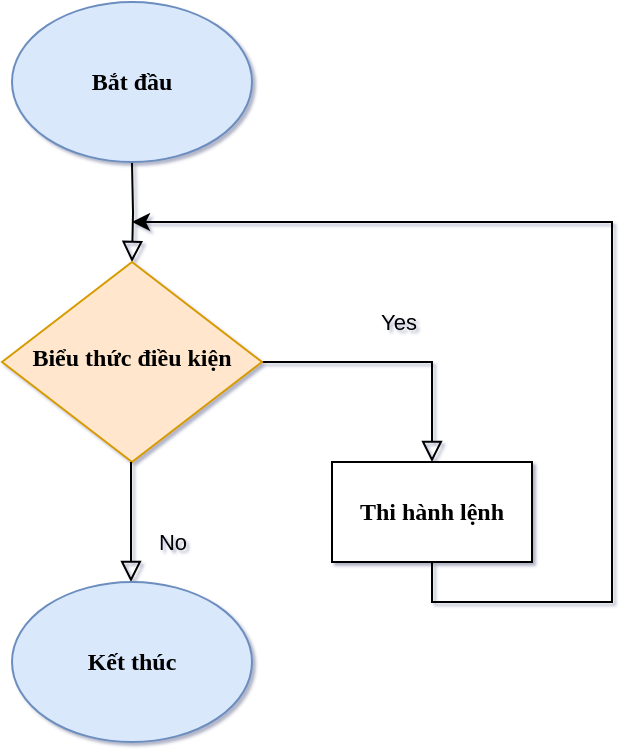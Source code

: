 <mxfile version="12.8.8" type="github" pages="3">
  <diagram id="C5RBs43oDa-KdzZeNtuy" name="While">
    <mxGraphModel dx="868" dy="482" grid="1" gridSize="10" guides="1" tooltips="1" connect="1" arrows="1" fold="1" page="1" pageScale="1" pageWidth="827" pageHeight="1169" background="none" math="0" shadow="1" extFonts="Montserrat^https://fonts.googleapis.com/css?family=Montserrat">
      <root>
        <mxCell id="WIyWlLk6GJQsqaUBKTNV-0" />
        <mxCell id="WIyWlLk6GJQsqaUBKTNV-1" parent="WIyWlLk6GJQsqaUBKTNV-0" />
        <mxCell id="WIyWlLk6GJQsqaUBKTNV-2" value="" style="rounded=0;html=1;jettySize=auto;orthogonalLoop=1;fontSize=11;endArrow=block;endFill=0;endSize=8;strokeWidth=1;shadow=0;labelBackgroundColor=none;edgeStyle=orthogonalEdgeStyle;" parent="WIyWlLk6GJQsqaUBKTNV-1" target="WIyWlLk6GJQsqaUBKTNV-6" edge="1">
          <mxGeometry relative="1" as="geometry">
            <mxPoint x="230" y="120" as="sourcePoint" />
          </mxGeometry>
        </mxCell>
        <mxCell id="WIyWlLk6GJQsqaUBKTNV-4" value="Yes" style="rounded=0;html=1;jettySize=auto;orthogonalLoop=1;fontSize=11;endArrow=block;endFill=0;endSize=8;strokeWidth=1;shadow=0;labelBackgroundColor=none;edgeStyle=orthogonalEdgeStyle;exitX=1;exitY=0.5;exitDx=0;exitDy=0;" parent="WIyWlLk6GJQsqaUBKTNV-1" source="WIyWlLk6GJQsqaUBKTNV-6" edge="1">
          <mxGeometry y="20" relative="1" as="geometry">
            <mxPoint as="offset" />
            <mxPoint x="350" y="220" as="sourcePoint" />
            <mxPoint x="380" y="270" as="targetPoint" />
            <Array as="points">
              <mxPoint x="380" y="220" />
              <mxPoint x="380" y="270" />
            </Array>
          </mxGeometry>
        </mxCell>
        <mxCell id="WIyWlLk6GJQsqaUBKTNV-6" value="Biểu thức điều kiện" style="rhombus;whiteSpace=wrap;html=1;shadow=0;fontFamily=Montserrat;fontSize=12;align=center;strokeWidth=1;spacing=6;spacingTop=-4;fillColor=#ffe6cc;strokeColor=#d79b00;fontStyle=1" parent="WIyWlLk6GJQsqaUBKTNV-1" vertex="1">
          <mxGeometry x="165" y="170" width="130" height="100" as="geometry" />
        </mxCell>
        <mxCell id="WIyWlLk6GJQsqaUBKTNV-8" value="No" style="rounded=0;html=1;jettySize=auto;orthogonalLoop=1;fontSize=11;endArrow=block;endFill=0;endSize=8;strokeWidth=1;shadow=0;labelBackgroundColor=none;edgeStyle=orthogonalEdgeStyle;" parent="WIyWlLk6GJQsqaUBKTNV-1" edge="1">
          <mxGeometry x="0.333" y="20" relative="1" as="geometry">
            <mxPoint as="offset" />
            <mxPoint x="229.5" y="270" as="sourcePoint" />
            <mxPoint x="229.5" y="330" as="targetPoint" />
            <Array as="points">
              <mxPoint x="230" y="310" />
              <mxPoint x="230" y="310" />
            </Array>
          </mxGeometry>
        </mxCell>
        <mxCell id="GtE277XBfW8h7fQtp_Nx-11" style="edgeStyle=orthogonalEdgeStyle;rounded=0;orthogonalLoop=1;jettySize=auto;html=1;exitX=0.5;exitY=1;exitDx=0;exitDy=0;fontFamily=Montserrat;" parent="WIyWlLk6GJQsqaUBKTNV-1" source="GtE277XBfW8h7fQtp_Nx-1" edge="1">
          <mxGeometry relative="1" as="geometry">
            <mxPoint x="230" y="150" as="targetPoint" />
            <Array as="points">
              <mxPoint x="380" y="340" />
              <mxPoint x="470" y="340" />
            </Array>
          </mxGeometry>
        </mxCell>
        <mxCell id="GtE277XBfW8h7fQtp_Nx-1" value="Thi hành lệnh" style="rounded=0;whiteSpace=wrap;html=1;fontFamily=Montserrat;fontStyle=1" parent="WIyWlLk6GJQsqaUBKTNV-1" vertex="1">
          <mxGeometry x="330" y="270" width="100" height="50" as="geometry" />
        </mxCell>
        <mxCell id="EhK6UsIN1_SRd0Rk6Phz-0" value="Bắt đầu" style="ellipse;whiteSpace=wrap;html=1;fontFamily=Montserrat;fillColor=#dae8fc;strokeColor=#6c8ebf;fontStyle=1" parent="WIyWlLk6GJQsqaUBKTNV-1" vertex="1">
          <mxGeometry x="170" y="40" width="120" height="80" as="geometry" />
        </mxCell>
        <mxCell id="EhK6UsIN1_SRd0Rk6Phz-1" value="Kết thúc" style="ellipse;whiteSpace=wrap;html=1;fontFamily=Montserrat;fontStyle=1;fillColor=#dae8fc;strokeColor=#6c8ebf;" parent="WIyWlLk6GJQsqaUBKTNV-1" vertex="1">
          <mxGeometry x="170" y="330" width="120" height="80" as="geometry" />
        </mxCell>
      </root>
    </mxGraphModel>
  </diagram>
  <diagram id="RcSDydnLxhVoHZ03yP0w" name="If">
    <mxGraphModel dx="1021" dy="567" grid="1" gridSize="10" guides="1" tooltips="1" connect="1" arrows="1" fold="1" page="1" pageScale="1" pageWidth="827" pageHeight="1169" math="0" shadow="0">
      <root>
        <mxCell id="R5Y7pU8FaHBBuP1s0Uci-0" />
        <mxCell id="R5Y7pU8FaHBBuP1s0Uci-1" parent="R5Y7pU8FaHBBuP1s0Uci-0" />
        <mxCell id="R5Y7pU8FaHBBuP1s0Uci-2" value="" style="rounded=0;html=1;jettySize=auto;orthogonalLoop=1;fontSize=11;endArrow=block;endFill=0;endSize=8;strokeWidth=1;shadow=0;labelBackgroundColor=none;edgeStyle=orthogonalEdgeStyle;" parent="R5Y7pU8FaHBBuP1s0Uci-1" target="R5Y7pU8FaHBBuP1s0Uci-5" edge="1">
          <mxGeometry relative="1" as="geometry">
            <mxPoint x="75" y="110" as="sourcePoint" />
          </mxGeometry>
        </mxCell>
        <mxCell id="R5Y7pU8FaHBBuP1s0Uci-4" value="Yes" style="rounded=0;html=1;jettySize=auto;orthogonalLoop=1;fontSize=11;endArrow=block;endFill=0;endSize=8;strokeWidth=1;shadow=0;labelBackgroundColor=none;edgeStyle=orthogonalEdgeStyle;exitX=1;exitY=0.5;exitDx=0;exitDy=0;entryX=0.5;entryY=0;entryDx=0;entryDy=0;" parent="R5Y7pU8FaHBBuP1s0Uci-1" source="R5Y7pU8FaHBBuP1s0Uci-5" target="R5Y7pU8FaHBBuP1s0Uci-9" edge="1">
          <mxGeometry y="20" relative="1" as="geometry">
            <mxPoint as="offset" />
            <mxPoint x="195" y="210" as="sourcePoint" />
            <mxPoint x="225" y="260" as="targetPoint" />
            <Array as="points">
              <mxPoint x="225" y="210" />
            </Array>
          </mxGeometry>
        </mxCell>
        <mxCell id="R5Y7pU8FaHBBuP1s0Uci-5" value="Biểu thức điều kiện" style="rhombus;whiteSpace=wrap;html=1;shadow=0;fontFamily=Montserrat;fontSize=12;align=center;strokeWidth=1;spacing=6;spacingTop=-4;fillColor=#ffe6cc;strokeColor=#d79b00;fontStyle=1" parent="R5Y7pU8FaHBBuP1s0Uci-1" vertex="1">
          <mxGeometry x="10" y="160" width="130" height="100" as="geometry" />
        </mxCell>
        <mxCell id="R5Y7pU8FaHBBuP1s0Uci-7" value="No" style="rounded=0;html=1;jettySize=auto;orthogonalLoop=1;fontSize=11;endArrow=block;endFill=0;endSize=8;strokeWidth=1;shadow=0;labelBackgroundColor=none;edgeStyle=orthogonalEdgeStyle;" parent="R5Y7pU8FaHBBuP1s0Uci-1" edge="1">
          <mxGeometry x="0.333" y="20" relative="1" as="geometry">
            <mxPoint as="offset" />
            <mxPoint x="74.5" y="260" as="sourcePoint" />
            <mxPoint x="75" y="310" as="targetPoint" />
            <Array as="points">
              <mxPoint x="75" y="300" />
              <mxPoint x="75" y="300" />
            </Array>
          </mxGeometry>
        </mxCell>
        <mxCell id="R5Y7pU8FaHBBuP1s0Uci-12" style="edgeStyle=orthogonalEdgeStyle;rounded=0;orthogonalLoop=1;jettySize=auto;html=1;exitX=0.5;exitY=1;exitDx=0;exitDy=0;" parent="R5Y7pU8FaHBBuP1s0Uci-1" source="R5Y7pU8FaHBBuP1s0Uci-9" edge="1">
          <mxGeometry relative="1" as="geometry">
            <mxPoint x="75" y="390" as="targetPoint" />
            <Array as="points">
              <mxPoint x="225" y="390" />
              <mxPoint x="75" y="390" />
            </Array>
          </mxGeometry>
        </mxCell>
        <mxCell id="R5Y7pU8FaHBBuP1s0Uci-9" value="Thi hành lệnh" style="rounded=0;whiteSpace=wrap;html=1;fontFamily=Montserrat;fontStyle=1" parent="R5Y7pU8FaHBBuP1s0Uci-1" vertex="1">
          <mxGeometry x="175" y="310" width="100" height="50" as="geometry" />
        </mxCell>
        <mxCell id="R5Y7pU8FaHBBuP1s0Uci-11" style="edgeStyle=orthogonalEdgeStyle;rounded=0;orthogonalLoop=1;jettySize=auto;html=1;exitX=0.5;exitY=1;exitDx=0;exitDy=0;entryX=0.5;entryY=0;entryDx=0;entryDy=0;" parent="R5Y7pU8FaHBBuP1s0Uci-1" source="R5Y7pU8FaHBBuP1s0Uci-10" edge="1">
          <mxGeometry relative="1" as="geometry">
            <mxPoint x="75" y="420" as="targetPoint" />
          </mxGeometry>
        </mxCell>
        <mxCell id="R5Y7pU8FaHBBuP1s0Uci-10" value="Thi hành lệnh" style="rounded=0;whiteSpace=wrap;html=1;fontFamily=Montserrat;fontStyle=1" parent="R5Y7pU8FaHBBuP1s0Uci-1" vertex="1">
          <mxGeometry x="25" y="310" width="100" height="50" as="geometry" />
        </mxCell>
        <mxCell id="R5Y7pU8FaHBBuP1s0Uci-13" value="" style="rounded=0;html=1;jettySize=auto;orthogonalLoop=1;fontSize=11;endArrow=block;endFill=0;endSize=8;strokeWidth=1;shadow=0;labelBackgroundColor=none;edgeStyle=orthogonalEdgeStyle;" parent="R5Y7pU8FaHBBuP1s0Uci-1" target="R5Y7pU8FaHBBuP1s0Uci-16" edge="1">
          <mxGeometry relative="1" as="geometry">
            <mxPoint x="225" y="600" as="sourcePoint" />
          </mxGeometry>
        </mxCell>
        <mxCell id="R5Y7pU8FaHBBuP1s0Uci-15" value="Yes" style="rounded=0;html=1;jettySize=auto;orthogonalLoop=1;fontSize=11;endArrow=block;endFill=0;endSize=8;strokeWidth=1;shadow=0;labelBackgroundColor=none;edgeStyle=orthogonalEdgeStyle;exitX=1;exitY=0.5;exitDx=0;exitDy=0;entryX=0.5;entryY=0;entryDx=0;entryDy=0;" parent="R5Y7pU8FaHBBuP1s0Uci-1" source="R5Y7pU8FaHBBuP1s0Uci-16" target="R5Y7pU8FaHBBuP1s0Uci-30" edge="1">
          <mxGeometry y="20" relative="1" as="geometry">
            <mxPoint as="offset" />
            <mxPoint x="345" y="700" as="sourcePoint" />
            <mxPoint x="560" y="800" as="targetPoint" />
            <Array as="points">
              <mxPoint x="505" y="700" />
            </Array>
          </mxGeometry>
        </mxCell>
        <mxCell id="R5Y7pU8FaHBBuP1s0Uci-16" value="Biểu thức điều kiện" style="rhombus;whiteSpace=wrap;html=1;shadow=0;fontFamily=Montserrat;fontSize=12;align=center;strokeWidth=1;spacing=6;spacingTop=-4;fillColor=#ffe6cc;strokeColor=#d79b00;fontStyle=1" parent="R5Y7pU8FaHBBuP1s0Uci-1" vertex="1">
          <mxGeometry x="160" y="650" width="130" height="100" as="geometry" />
        </mxCell>
        <mxCell id="R5Y7pU8FaHBBuP1s0Uci-18" value="No" style="rounded=0;html=1;jettySize=auto;orthogonalLoop=1;fontSize=11;endArrow=block;endFill=0;endSize=8;strokeWidth=1;shadow=0;labelBackgroundColor=none;edgeStyle=orthogonalEdgeStyle;" parent="R5Y7pU8FaHBBuP1s0Uci-1" edge="1">
          <mxGeometry x="0.333" y="20" relative="1" as="geometry">
            <mxPoint as="offset" />
            <mxPoint x="224.5" y="750" as="sourcePoint" />
            <mxPoint x="225" y="800" as="targetPoint" />
            <Array as="points">
              <mxPoint x="225" y="790" />
              <mxPoint x="225" y="790" />
            </Array>
          </mxGeometry>
        </mxCell>
        <mxCell id="R5Y7pU8FaHBBuP1s0Uci-23" value="Yes" style="rounded=0;html=1;jettySize=auto;orthogonalLoop=1;fontSize=11;endArrow=block;endFill=0;endSize=8;strokeWidth=1;shadow=0;labelBackgroundColor=none;edgeStyle=orthogonalEdgeStyle;exitX=1;exitY=0.5;exitDx=0;exitDy=0;entryX=0.5;entryY=0;entryDx=0;entryDy=0;" parent="R5Y7pU8FaHBBuP1s0Uci-1" source="R5Y7pU8FaHBBuP1s0Uci-24" target="R5Y7pU8FaHBBuP1s0Uci-27" edge="1">
          <mxGeometry y="20" relative="1" as="geometry">
            <mxPoint as="offset" />
            <mxPoint x="345" y="850" as="sourcePoint" />
            <mxPoint x="375" y="900" as="targetPoint" />
            <Array as="points">
              <mxPoint x="375" y="850" />
            </Array>
          </mxGeometry>
        </mxCell>
        <mxCell id="R5Y7pU8FaHBBuP1s0Uci-24" value="Biểu thức điều kiện" style="rhombus;whiteSpace=wrap;html=1;shadow=0;fontFamily=Montserrat;fontSize=12;align=center;strokeWidth=1;spacing=6;spacingTop=-4;fillColor=#ffe6cc;strokeColor=#d79b00;fontStyle=1" parent="R5Y7pU8FaHBBuP1s0Uci-1" vertex="1">
          <mxGeometry x="160" y="800" width="130" height="100" as="geometry" />
        </mxCell>
        <mxCell id="R5Y7pU8FaHBBuP1s0Uci-25" value="No" style="rounded=0;html=1;jettySize=auto;orthogonalLoop=1;fontSize=11;endArrow=block;endFill=0;endSize=8;strokeWidth=1;shadow=0;labelBackgroundColor=none;edgeStyle=orthogonalEdgeStyle;" parent="R5Y7pU8FaHBBuP1s0Uci-1" edge="1">
          <mxGeometry x="0.333" y="20" relative="1" as="geometry">
            <mxPoint as="offset" />
            <mxPoint x="224.5" y="900" as="sourcePoint" />
            <mxPoint x="225" y="950" as="targetPoint" />
            <Array as="points">
              <mxPoint x="225" y="940" />
              <mxPoint x="225" y="940" />
            </Array>
          </mxGeometry>
        </mxCell>
        <mxCell id="R5Y7pU8FaHBBuP1s0Uci-26" style="edgeStyle=orthogonalEdgeStyle;rounded=0;orthogonalLoop=1;jettySize=auto;html=1;exitX=0.5;exitY=1;exitDx=0;exitDy=0;" parent="R5Y7pU8FaHBBuP1s0Uci-1" source="R5Y7pU8FaHBBuP1s0Uci-27" edge="1">
          <mxGeometry relative="1" as="geometry">
            <mxPoint x="225" y="1030" as="targetPoint" />
            <Array as="points">
              <mxPoint x="375" y="1030" />
              <mxPoint x="225" y="1030" />
            </Array>
          </mxGeometry>
        </mxCell>
        <mxCell id="R5Y7pU8FaHBBuP1s0Uci-27" value="Thi hành lệnh" style="rounded=0;whiteSpace=wrap;html=1;fontFamily=Montserrat;fontStyle=1" parent="R5Y7pU8FaHBBuP1s0Uci-1" vertex="1">
          <mxGeometry x="325" y="950" width="100" height="50" as="geometry" />
        </mxCell>
        <mxCell id="R5Y7pU8FaHBBuP1s0Uci-35" style="edgeStyle=orthogonalEdgeStyle;rounded=0;orthogonalLoop=1;jettySize=auto;html=1;entryX=0.5;entryY=0;entryDx=0;entryDy=0;" parent="R5Y7pU8FaHBBuP1s0Uci-1" source="R5Y7pU8FaHBBuP1s0Uci-28" edge="1">
          <mxGeometry relative="1" as="geometry">
            <mxPoint x="225" y="1080" as="targetPoint" />
          </mxGeometry>
        </mxCell>
        <mxCell id="R5Y7pU8FaHBBuP1s0Uci-28" value="Thi hành lệnh" style="rounded=0;whiteSpace=wrap;html=1;fontFamily=Montserrat;fontStyle=1" parent="R5Y7pU8FaHBBuP1s0Uci-1" vertex="1">
          <mxGeometry x="175" y="950" width="100" height="50" as="geometry" />
        </mxCell>
        <mxCell id="R5Y7pU8FaHBBuP1s0Uci-29" value="Yes" style="rounded=0;html=1;jettySize=auto;orthogonalLoop=1;fontSize=11;endArrow=block;endFill=0;endSize=8;strokeWidth=1;shadow=0;labelBackgroundColor=none;edgeStyle=orthogonalEdgeStyle;exitX=1;exitY=0.5;exitDx=0;exitDy=0;entryX=0.5;entryY=0;entryDx=0;entryDy=0;" parent="R5Y7pU8FaHBBuP1s0Uci-1" source="R5Y7pU8FaHBBuP1s0Uci-30" target="R5Y7pU8FaHBBuP1s0Uci-33" edge="1">
          <mxGeometry y="20" relative="1" as="geometry">
            <mxPoint as="offset" />
            <mxPoint x="625" y="850" as="sourcePoint" />
            <mxPoint x="655" y="900" as="targetPoint" />
            <Array as="points">
              <mxPoint x="655" y="850" />
            </Array>
          </mxGeometry>
        </mxCell>
        <mxCell id="R5Y7pU8FaHBBuP1s0Uci-30" value="Biểu thức điều kiện" style="rhombus;whiteSpace=wrap;html=1;shadow=0;fontFamily=Montserrat;fontSize=12;align=center;strokeWidth=1;spacing=6;spacingTop=-4;fillColor=#ffe6cc;strokeColor=#d79b00;fontStyle=1" parent="R5Y7pU8FaHBBuP1s0Uci-1" vertex="1">
          <mxGeometry x="440" y="800" width="130" height="100" as="geometry" />
        </mxCell>
        <mxCell id="R5Y7pU8FaHBBuP1s0Uci-31" value="No" style="rounded=0;html=1;jettySize=auto;orthogonalLoop=1;fontSize=11;endArrow=block;endFill=0;endSize=8;strokeWidth=1;shadow=0;labelBackgroundColor=none;edgeStyle=orthogonalEdgeStyle;" parent="R5Y7pU8FaHBBuP1s0Uci-1" edge="1">
          <mxGeometry x="0.333" y="20" relative="1" as="geometry">
            <mxPoint as="offset" />
            <mxPoint x="504.5" y="900" as="sourcePoint" />
            <mxPoint x="505" y="950" as="targetPoint" />
            <Array as="points">
              <mxPoint x="505" y="940" />
              <mxPoint x="505" y="940" />
            </Array>
          </mxGeometry>
        </mxCell>
        <mxCell id="R5Y7pU8FaHBBuP1s0Uci-32" style="edgeStyle=orthogonalEdgeStyle;rounded=0;orthogonalLoop=1;jettySize=auto;html=1;exitX=0.5;exitY=1;exitDx=0;exitDy=0;" parent="R5Y7pU8FaHBBuP1s0Uci-1" source="R5Y7pU8FaHBBuP1s0Uci-33" edge="1">
          <mxGeometry relative="1" as="geometry">
            <mxPoint x="370" y="1030" as="targetPoint" />
            <Array as="points">
              <mxPoint x="655" y="1030" />
              <mxPoint x="505" y="1030" />
            </Array>
          </mxGeometry>
        </mxCell>
        <mxCell id="R5Y7pU8FaHBBuP1s0Uci-33" value="Thi hành lệnh" style="rounded=0;whiteSpace=wrap;html=1;fontFamily=Montserrat;fontStyle=1" parent="R5Y7pU8FaHBBuP1s0Uci-1" vertex="1">
          <mxGeometry x="605" y="950" width="100" height="50" as="geometry" />
        </mxCell>
        <mxCell id="R5Y7pU8FaHBBuP1s0Uci-36" style="edgeStyle=orthogonalEdgeStyle;rounded=0;orthogonalLoop=1;jettySize=auto;html=1;exitX=0.5;exitY=1;exitDx=0;exitDy=0;" parent="R5Y7pU8FaHBBuP1s0Uci-1" source="R5Y7pU8FaHBBuP1s0Uci-34" edge="1">
          <mxGeometry relative="1" as="geometry">
            <mxPoint x="505" y="1030" as="targetPoint" />
          </mxGeometry>
        </mxCell>
        <mxCell id="R5Y7pU8FaHBBuP1s0Uci-34" value="Thi hành lệnh" style="rounded=0;whiteSpace=wrap;html=1;fontFamily=Montserrat;fontStyle=1" parent="R5Y7pU8FaHBBuP1s0Uci-1" vertex="1">
          <mxGeometry x="455" y="950" width="100" height="50" as="geometry" />
        </mxCell>
        <mxCell id="r665odM5rqFD9SKBx8_W-0" value="" style="rounded=0;html=1;jettySize=auto;orthogonalLoop=1;fontSize=11;endArrow=block;endFill=0;endSize=8;strokeWidth=1;shadow=0;labelBackgroundColor=none;edgeStyle=orthogonalEdgeStyle;" parent="R5Y7pU8FaHBBuP1s0Uci-1" target="r665odM5rqFD9SKBx8_W-3" edge="1">
          <mxGeometry relative="1" as="geometry">
            <mxPoint x="370" y="110" as="sourcePoint" />
          </mxGeometry>
        </mxCell>
        <mxCell id="r665odM5rqFD9SKBx8_W-2" value="Yes" style="rounded=0;html=1;jettySize=auto;orthogonalLoop=1;fontSize=11;endArrow=block;endFill=0;endSize=8;strokeWidth=1;shadow=0;labelBackgroundColor=none;edgeStyle=orthogonalEdgeStyle;exitX=1;exitY=0.5;exitDx=0;exitDy=0;entryX=0.5;entryY=0;entryDx=0;entryDy=0;" parent="R5Y7pU8FaHBBuP1s0Uci-1" source="r665odM5rqFD9SKBx8_W-3" target="r665odM5rqFD9SKBx8_W-7" edge="1">
          <mxGeometry y="20" relative="1" as="geometry">
            <mxPoint as="offset" />
            <mxPoint x="490" y="210" as="sourcePoint" />
            <mxPoint x="520" y="260" as="targetPoint" />
            <Array as="points">
              <mxPoint x="520" y="210" />
            </Array>
          </mxGeometry>
        </mxCell>
        <mxCell id="r665odM5rqFD9SKBx8_W-3" value="Biểu thức điều kiện" style="rhombus;whiteSpace=wrap;html=1;shadow=0;fontFamily=Montserrat;fontSize=12;align=center;strokeWidth=1;spacing=6;spacingTop=-4;fillColor=#ffe6cc;strokeColor=#d79b00;fontStyle=1" parent="R5Y7pU8FaHBBuP1s0Uci-1" vertex="1">
          <mxGeometry x="305" y="160" width="130" height="100" as="geometry" />
        </mxCell>
        <mxCell id="r665odM5rqFD9SKBx8_W-5" value="No" style="rounded=0;html=1;jettySize=auto;orthogonalLoop=1;fontSize=11;endArrow=block;endFill=0;endSize=8;strokeWidth=1;shadow=0;labelBackgroundColor=none;edgeStyle=orthogonalEdgeStyle;entryX=0.5;entryY=0;entryDx=0;entryDy=0;" parent="R5Y7pU8FaHBBuP1s0Uci-1" edge="1">
          <mxGeometry x="0.333" y="20" relative="1" as="geometry">
            <mxPoint as="offset" />
            <mxPoint x="369.5" y="260" as="sourcePoint" />
            <mxPoint x="370" y="420" as="targetPoint" />
            <Array as="points">
              <mxPoint x="370" y="310" />
              <mxPoint x="370" y="310" />
            </Array>
          </mxGeometry>
        </mxCell>
        <mxCell id="r665odM5rqFD9SKBx8_W-6" style="edgeStyle=orthogonalEdgeStyle;rounded=0;orthogonalLoop=1;jettySize=auto;html=1;exitX=0.5;exitY=1;exitDx=0;exitDy=0;" parent="R5Y7pU8FaHBBuP1s0Uci-1" source="r665odM5rqFD9SKBx8_W-7" edge="1">
          <mxGeometry relative="1" as="geometry">
            <mxPoint x="370" y="390" as="targetPoint" />
            <Array as="points">
              <mxPoint x="520" y="390" />
              <mxPoint x="370" y="390" />
            </Array>
          </mxGeometry>
        </mxCell>
        <mxCell id="r665odM5rqFD9SKBx8_W-7" value="Thi hành lệnh" style="rounded=0;whiteSpace=wrap;html=1;fontFamily=Montserrat;fontStyle=1" parent="R5Y7pU8FaHBBuP1s0Uci-1" vertex="1">
          <mxGeometry x="470" y="310" width="100" height="50" as="geometry" />
        </mxCell>
        <mxCell id="gTLY51DYii6rn_nkvJb9-0" value="Bắt đầu" style="ellipse;whiteSpace=wrap;html=1;fontFamily=Montserrat;fillColor=#dae8fc;strokeColor=#6c8ebf;fontStyle=1" parent="R5Y7pU8FaHBBuP1s0Uci-1" vertex="1">
          <mxGeometry x="15" y="30" width="120" height="80" as="geometry" />
        </mxCell>
        <mxCell id="gTLY51DYii6rn_nkvJb9-1" value="Kết thúc" style="ellipse;whiteSpace=wrap;html=1;fontFamily=Montserrat;fontStyle=1;fillColor=#dae8fc;strokeColor=#6c8ebf;" parent="R5Y7pU8FaHBBuP1s0Uci-1" vertex="1">
          <mxGeometry x="15" y="420" width="120" height="80" as="geometry" />
        </mxCell>
        <mxCell id="gTLY51DYii6rn_nkvJb9-2" value="Bắt đầu" style="ellipse;whiteSpace=wrap;html=1;fontFamily=Montserrat;fillColor=#dae8fc;strokeColor=#6c8ebf;fontStyle=1" parent="R5Y7pU8FaHBBuP1s0Uci-1" vertex="1">
          <mxGeometry x="310" y="30" width="120" height="80" as="geometry" />
        </mxCell>
        <mxCell id="gTLY51DYii6rn_nkvJb9-3" value="Kết thúc" style="ellipse;whiteSpace=wrap;html=1;fontFamily=Montserrat;fontStyle=1;fillColor=#dae8fc;strokeColor=#6c8ebf;" parent="R5Y7pU8FaHBBuP1s0Uci-1" vertex="1">
          <mxGeometry x="310" y="420" width="120" height="80" as="geometry" />
        </mxCell>
        <mxCell id="hnIvQLf2IC6UhfhNyiK1-0" value="Bắt đầu" style="ellipse;whiteSpace=wrap;html=1;fontFamily=Montserrat;fillColor=#dae8fc;strokeColor=#6c8ebf;fontStyle=1" vertex="1" parent="R5Y7pU8FaHBBuP1s0Uci-1">
          <mxGeometry x="165" y="520" width="120" height="80" as="geometry" />
        </mxCell>
        <mxCell id="hnIvQLf2IC6UhfhNyiK1-1" value="Kết thúc" style="ellipse;whiteSpace=wrap;html=1;fontFamily=Montserrat;fontStyle=1;fillColor=#dae8fc;strokeColor=#6c8ebf;" vertex="1" parent="R5Y7pU8FaHBBuP1s0Uci-1">
          <mxGeometry x="165" y="1080" width="120" height="80" as="geometry" />
        </mxCell>
      </root>
    </mxGraphModel>
  </diagram>
  <diagram id="n_npRxNs7UxONWwEL2IN" name="If else if">
    <mxGraphModel dx="1447" dy="803" grid="1" gridSize="10" guides="1" tooltips="1" connect="1" arrows="1" fold="1" page="1" pageScale="1" pageWidth="827" pageHeight="1169" math="0" shadow="0">
      <root>
        <mxCell id="QORE-cPfH6CPOuWINN8S-0" />
        <mxCell id="QORE-cPfH6CPOuWINN8S-1" parent="QORE-cPfH6CPOuWINN8S-0" />
        <mxCell id="uwuw7bbVRhGO9gKoTBlo-0" value="" style="rounded=0;html=1;jettySize=auto;orthogonalLoop=1;fontSize=11;endArrow=block;endFill=0;endSize=8;strokeWidth=1;shadow=0;labelBackgroundColor=none;edgeStyle=orthogonalEdgeStyle;" parent="QORE-cPfH6CPOuWINN8S-1" target="uwuw7bbVRhGO9gKoTBlo-3" edge="1">
          <mxGeometry relative="1" as="geometry">
            <mxPoint x="225" y="120" as="sourcePoint" />
          </mxGeometry>
        </mxCell>
        <mxCell id="uwuw7bbVRhGO9gKoTBlo-2" value="Yes" style="rounded=0;html=1;jettySize=auto;orthogonalLoop=1;fontSize=11;endArrow=block;endFill=0;endSize=8;strokeWidth=1;shadow=0;labelBackgroundColor=none;edgeStyle=orthogonalEdgeStyle;exitX=1;exitY=0.5;exitDx=0;exitDy=0;entryX=0.5;entryY=0;entryDx=0;entryDy=0;" parent="QORE-cPfH6CPOuWINN8S-1" source="uwuw7bbVRhGO9gKoTBlo-3" target="SyxYxavWUAkDk4O-BsGo-0" edge="1">
          <mxGeometry y="20" relative="1" as="geometry">
            <mxPoint as="offset" />
            <mxPoint x="345" y="220" as="sourcePoint" />
            <mxPoint x="505" y="310" as="targetPoint" />
            <Array as="points">
              <mxPoint x="630" y="220" />
            </Array>
          </mxGeometry>
        </mxCell>
        <mxCell id="uwuw7bbVRhGO9gKoTBlo-3" value="Biểu thức điều kiện" style="rhombus;whiteSpace=wrap;html=1;shadow=0;fontFamily=Montserrat;fontSize=12;align=center;strokeWidth=1;spacing=6;spacingTop=-4;fillColor=#ffe6cc;strokeColor=#d79b00;fontStyle=1" parent="QORE-cPfH6CPOuWINN8S-1" vertex="1">
          <mxGeometry x="160" y="170" width="130" height="100" as="geometry" />
        </mxCell>
        <mxCell id="uwuw7bbVRhGO9gKoTBlo-5" value="No" style="rounded=0;html=1;jettySize=auto;orthogonalLoop=1;fontSize=11;endArrow=block;endFill=0;endSize=8;strokeWidth=1;shadow=0;labelBackgroundColor=none;edgeStyle=orthogonalEdgeStyle;" parent="QORE-cPfH6CPOuWINN8S-1" edge="1">
          <mxGeometry x="0.333" y="20" relative="1" as="geometry">
            <mxPoint as="offset" />
            <mxPoint x="224.5" y="270" as="sourcePoint" />
            <mxPoint x="225" y="320" as="targetPoint" />
            <Array as="points">
              <mxPoint x="225" y="310" />
              <mxPoint x="225" y="310" />
            </Array>
          </mxGeometry>
        </mxCell>
        <mxCell id="uwuw7bbVRhGO9gKoTBlo-6" value="Yes" style="rounded=0;html=1;jettySize=auto;orthogonalLoop=1;fontSize=11;endArrow=block;endFill=0;endSize=8;strokeWidth=1;shadow=0;labelBackgroundColor=none;edgeStyle=orthogonalEdgeStyle;exitX=1;exitY=0.5;exitDx=0;exitDy=0;entryX=0.5;entryY=0;entryDx=0;entryDy=0;" parent="QORE-cPfH6CPOuWINN8S-1" source="uwuw7bbVRhGO9gKoTBlo-7" target="uwuw7bbVRhGO9gKoTBlo-14" edge="1">
          <mxGeometry y="20" relative="1" as="geometry">
            <mxPoint as="offset" />
            <mxPoint x="345" y="370" as="sourcePoint" />
            <mxPoint x="375" y="470" as="targetPoint" />
            <Array as="points">
              <mxPoint x="375" y="370" />
            </Array>
          </mxGeometry>
        </mxCell>
        <mxCell id="uwuw7bbVRhGO9gKoTBlo-7" value="Biểu thức điều kiện" style="rhombus;whiteSpace=wrap;html=1;shadow=0;fontFamily=Montserrat;fontSize=12;align=center;strokeWidth=1;spacing=6;spacingTop=-4;fillColor=#ffe6cc;strokeColor=#d79b00;fontStyle=1" parent="QORE-cPfH6CPOuWINN8S-1" vertex="1">
          <mxGeometry x="160" y="320" width="130" height="100" as="geometry" />
        </mxCell>
        <mxCell id="uwuw7bbVRhGO9gKoTBlo-8" value="No" style="rounded=0;html=1;jettySize=auto;orthogonalLoop=1;fontSize=11;endArrow=block;endFill=0;endSize=8;strokeWidth=1;shadow=0;labelBackgroundColor=none;edgeStyle=orthogonalEdgeStyle;entryX=0.5;entryY=0;entryDx=0;entryDy=0;" parent="QORE-cPfH6CPOuWINN8S-1" target="uwuw7bbVRhGO9gKoTBlo-12" edge="1">
          <mxGeometry x="0.333" y="20" relative="1" as="geometry">
            <mxPoint as="offset" />
            <mxPoint x="224.5" y="420.0" as="sourcePoint" />
            <mxPoint x="225" y="470.0" as="targetPoint" />
            <Array as="points">
              <mxPoint x="225" y="450" />
              <mxPoint x="225" y="450" />
            </Array>
          </mxGeometry>
        </mxCell>
        <mxCell id="uwuw7bbVRhGO9gKoTBlo-11" style="edgeStyle=orthogonalEdgeStyle;rounded=0;orthogonalLoop=1;jettySize=auto;html=1;entryX=0.5;entryY=0;entryDx=0;entryDy=0;" parent="QORE-cPfH6CPOuWINN8S-1" source="uwuw7bbVRhGO9gKoTBlo-12" edge="1" target="QwYS7tSB-0S04X25zO8B-1">
          <mxGeometry relative="1" as="geometry">
            <mxPoint x="225" y="610" as="targetPoint" />
          </mxGeometry>
        </mxCell>
        <mxCell id="uwuw7bbVRhGO9gKoTBlo-12" value="Thi hành lệnh" style="rounded=0;whiteSpace=wrap;html=1;fontFamily=Montserrat;fontStyle=1" parent="QORE-cPfH6CPOuWINN8S-1" vertex="1">
          <mxGeometry x="175" y="535" width="100" height="50" as="geometry" />
        </mxCell>
        <mxCell id="uwuw7bbVRhGO9gKoTBlo-13" value="Yes" style="rounded=0;html=1;jettySize=auto;orthogonalLoop=1;fontSize=11;endArrow=block;endFill=0;endSize=8;strokeWidth=1;shadow=0;labelBackgroundColor=none;edgeStyle=orthogonalEdgeStyle;exitX=1;exitY=0.5;exitDx=0;exitDy=0;entryX=0.5;entryY=0;entryDx=0;entryDy=0;" parent="QORE-cPfH6CPOuWINN8S-1" source="uwuw7bbVRhGO9gKoTBlo-14" target="uwuw7bbVRhGO9gKoTBlo-17" edge="1">
          <mxGeometry y="20" relative="1" as="geometry">
            <mxPoint as="offset" />
            <mxPoint x="495" y="520" as="sourcePoint" />
            <mxPoint x="525" y="570" as="targetPoint" />
            <Array as="points">
              <mxPoint x="520" y="450" />
            </Array>
          </mxGeometry>
        </mxCell>
        <mxCell id="uwuw7bbVRhGO9gKoTBlo-14" value="Biểu thức điều kiện" style="rhombus;whiteSpace=wrap;html=1;shadow=0;fontFamily=Montserrat;fontSize=12;align=center;strokeWidth=1;spacing=6;spacingTop=-4;fillColor=#ffe6cc;strokeColor=#d79b00;fontStyle=1" parent="QORE-cPfH6CPOuWINN8S-1" vertex="1">
          <mxGeometry x="310" y="400" width="130" height="100" as="geometry" />
        </mxCell>
        <mxCell id="uwuw7bbVRhGO9gKoTBlo-15" value="No" style="rounded=0;html=1;jettySize=auto;orthogonalLoop=1;fontSize=11;endArrow=block;endFill=0;endSize=8;strokeWidth=1;shadow=0;labelBackgroundColor=none;edgeStyle=orthogonalEdgeStyle;exitX=0.5;exitY=1;exitDx=0;exitDy=0;entryX=0.5;entryY=0;entryDx=0;entryDy=0;" parent="QORE-cPfH6CPOuWINN8S-1" source="uwuw7bbVRhGO9gKoTBlo-14" target="uwuw7bbVRhGO9gKoTBlo-19" edge="1">
          <mxGeometry x="0.333" y="20" relative="1" as="geometry">
            <mxPoint as="offset" />
            <mxPoint x="374.5" y="570.0" as="sourcePoint" />
            <mxPoint x="375" y="530" as="targetPoint" />
            <Array as="points" />
          </mxGeometry>
        </mxCell>
        <mxCell id="Keh_t9KS3CdtCTu0129T-3" style="edgeStyle=orthogonalEdgeStyle;rounded=0;orthogonalLoop=1;jettySize=auto;html=1;entryX=0.5;entryY=0;entryDx=0;entryDy=0;" edge="1" parent="QORE-cPfH6CPOuWINN8S-1" source="uwuw7bbVRhGO9gKoTBlo-17" target="QwYS7tSB-0S04X25zO8B-1">
          <mxGeometry relative="1" as="geometry">
            <Array as="points">
              <mxPoint x="520" y="600" />
              <mxPoint x="225" y="600" />
            </Array>
          </mxGeometry>
        </mxCell>
        <mxCell id="uwuw7bbVRhGO9gKoTBlo-17" value="Thi hành lệnh" style="rounded=0;whiteSpace=wrap;html=1;fontFamily=Montserrat;fontStyle=1;direction=west;" parent="QORE-cPfH6CPOuWINN8S-1" vertex="1">
          <mxGeometry x="470" y="535" width="100" height="50" as="geometry" />
        </mxCell>
        <mxCell id="Keh_t9KS3CdtCTu0129T-2" style="edgeStyle=orthogonalEdgeStyle;rounded=0;orthogonalLoop=1;jettySize=auto;html=1;" edge="1" parent="QORE-cPfH6CPOuWINN8S-1" source="uwuw7bbVRhGO9gKoTBlo-19">
          <mxGeometry relative="1" as="geometry">
            <mxPoint x="225" y="600" as="targetPoint" />
            <Array as="points">
              <mxPoint x="375" y="600" />
              <mxPoint x="225" y="600" />
            </Array>
          </mxGeometry>
        </mxCell>
        <mxCell id="uwuw7bbVRhGO9gKoTBlo-19" value="Thi hành lệnh" style="rounded=0;whiteSpace=wrap;html=1;fontFamily=Montserrat;fontStyle=1" parent="QORE-cPfH6CPOuWINN8S-1" vertex="1">
          <mxGeometry x="325" y="534.5" width="100" height="50" as="geometry" />
        </mxCell>
        <mxCell id="Keh_t9KS3CdtCTu0129T-4" style="edgeStyle=orthogonalEdgeStyle;rounded=0;orthogonalLoop=1;jettySize=auto;html=1;entryX=0.5;entryY=0;entryDx=0;entryDy=0;" edge="1" parent="QORE-cPfH6CPOuWINN8S-1" source="SyxYxavWUAkDk4O-BsGo-0" target="QwYS7tSB-0S04X25zO8B-1">
          <mxGeometry relative="1" as="geometry">
            <Array as="points">
              <mxPoint x="630" y="600" />
              <mxPoint x="225" y="600" />
            </Array>
          </mxGeometry>
        </mxCell>
        <mxCell id="SyxYxavWUAkDk4O-BsGo-0" value="Thi hành lệnh" style="rounded=0;whiteSpace=wrap;html=1;fontFamily=Montserrat;fontStyle=1" parent="QORE-cPfH6CPOuWINN8S-1" vertex="1">
          <mxGeometry x="580" y="345" width="100" height="50" as="geometry" />
        </mxCell>
        <mxCell id="QwYS7tSB-0S04X25zO8B-0" value="Bắt đầu" style="ellipse;whiteSpace=wrap;html=1;fontFamily=Montserrat;fillColor=#dae8fc;strokeColor=#6c8ebf;fontStyle=1" parent="QORE-cPfH6CPOuWINN8S-1" vertex="1">
          <mxGeometry x="165" y="40" width="120" height="80" as="geometry" />
        </mxCell>
        <mxCell id="QwYS7tSB-0S04X25zO8B-1" value="Kết thúc" style="ellipse;whiteSpace=wrap;html=1;fontFamily=Montserrat;fontStyle=1;fillColor=#dae8fc;strokeColor=#6c8ebf;" parent="QORE-cPfH6CPOuWINN8S-1" vertex="1">
          <mxGeometry x="165" y="640" width="120" height="80" as="geometry" />
        </mxCell>
      </root>
    </mxGraphModel>
  </diagram>
</mxfile>
